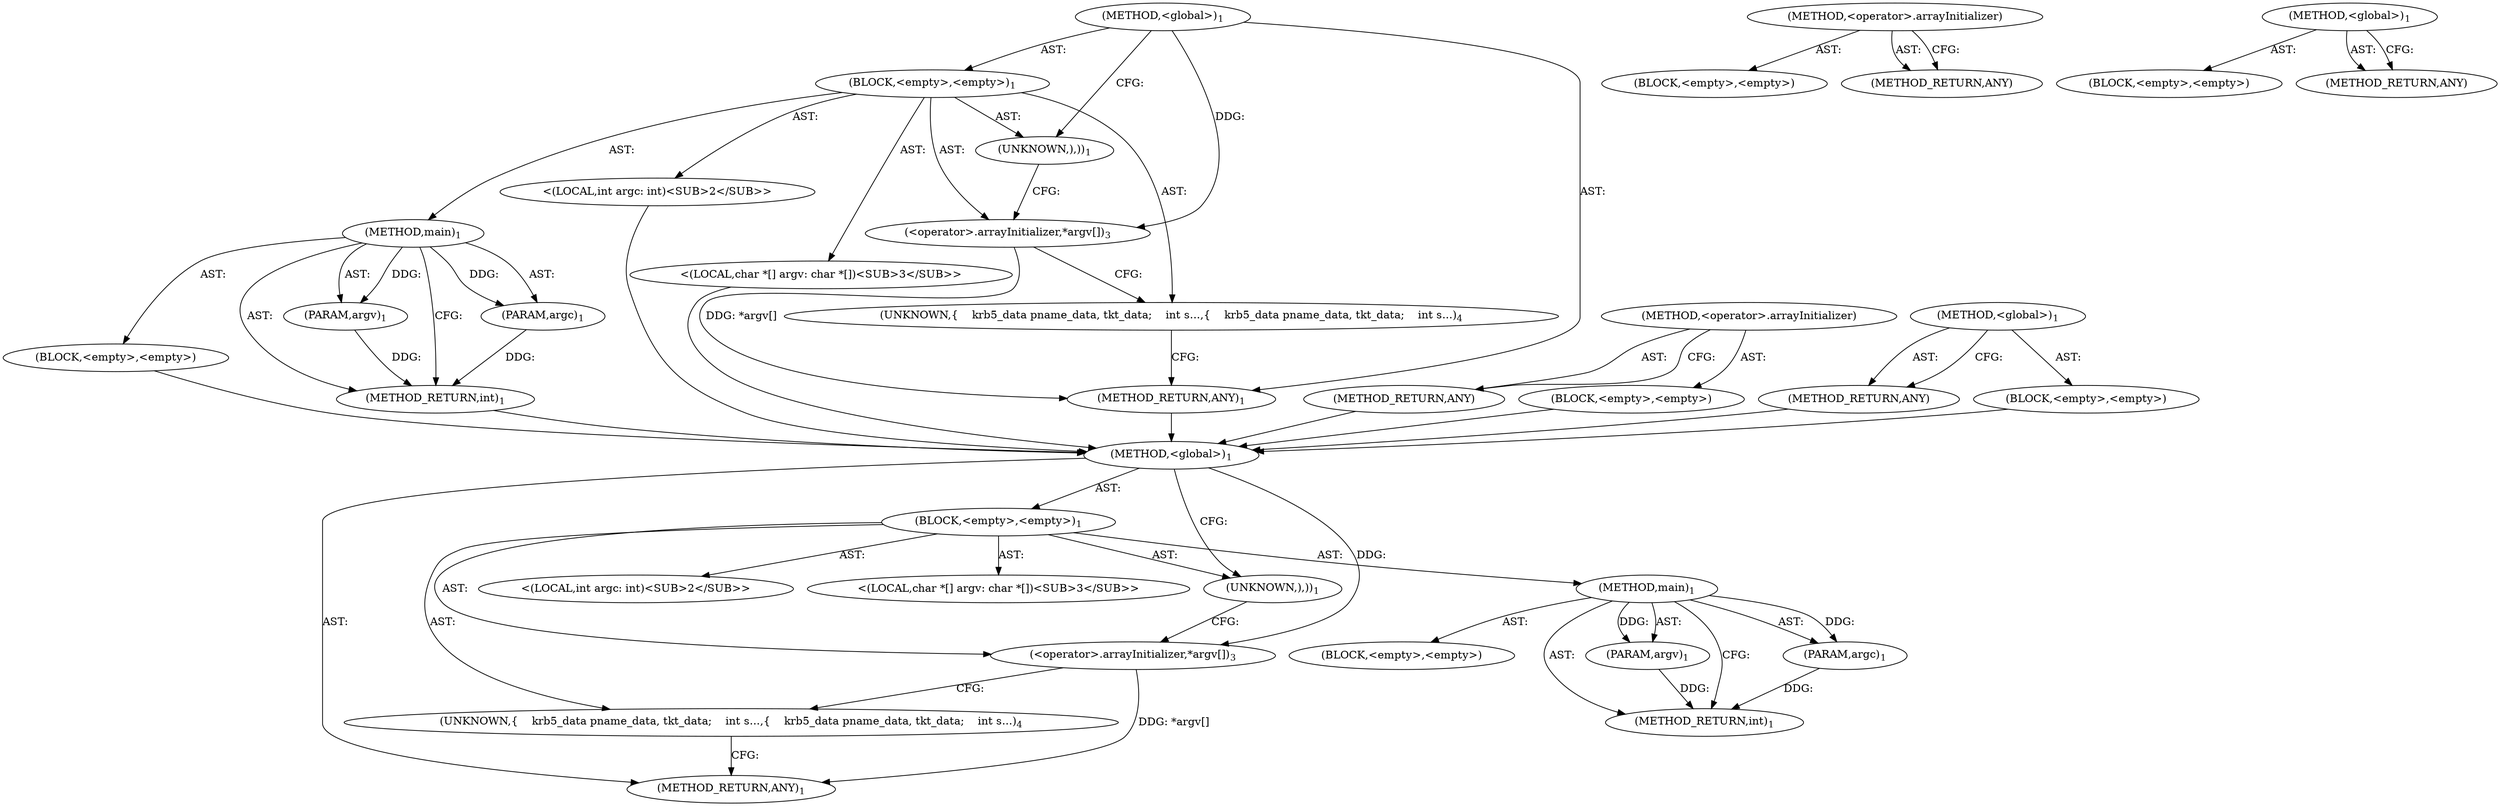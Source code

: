 digraph "&lt;global&gt;" {
vulnerable_6 [label=<(METHOD,&lt;global&gt;)<SUB>1</SUB>>];
vulnerable_7 [label=<(BLOCK,&lt;empty&gt;,&lt;empty&gt;)<SUB>1</SUB>>];
vulnerable_8 [label=<(METHOD,main)<SUB>1</SUB>>];
vulnerable_9 [label=<(PARAM,argc)<SUB>1</SUB>>];
vulnerable_10 [label=<(PARAM,argv)<SUB>1</SUB>>];
vulnerable_11 [label=<(BLOCK,&lt;empty&gt;,&lt;empty&gt;)>];
vulnerable_12 [label=<(METHOD_RETURN,int)<SUB>1</SUB>>];
vulnerable_14 [label=<(UNKNOWN,),))<SUB>1</SUB>>];
vulnerable_15 [label="<(LOCAL,int argc: int)<SUB>2</SUB>>"];
vulnerable_16 [label="<(LOCAL,char *[] argv: char *[])<SUB>3</SUB>>"];
vulnerable_17 [label=<(&lt;operator&gt;.arrayInitializer,*argv[])<SUB>3</SUB>>];
vulnerable_18 [label=<(UNKNOWN,{
    krb5_data pname_data, tkt_data;
    int s...,{
    krb5_data pname_data, tkt_data;
    int s...)<SUB>4</SUB>>];
vulnerable_19 [label=<(METHOD_RETURN,ANY)<SUB>1</SUB>>];
vulnerable_38 [label=<(METHOD,&lt;operator&gt;.arrayInitializer)>];
vulnerable_39 [label=<(BLOCK,&lt;empty&gt;,&lt;empty&gt;)>];
vulnerable_40 [label=<(METHOD_RETURN,ANY)>];
vulnerable_32 [label=<(METHOD,&lt;global&gt;)<SUB>1</SUB>>];
vulnerable_33 [label=<(BLOCK,&lt;empty&gt;,&lt;empty&gt;)>];
vulnerable_34 [label=<(METHOD_RETURN,ANY)>];
fixed_6 [label=<(METHOD,&lt;global&gt;)<SUB>1</SUB>>];
fixed_7 [label=<(BLOCK,&lt;empty&gt;,&lt;empty&gt;)<SUB>1</SUB>>];
fixed_8 [label=<(METHOD,main)<SUB>1</SUB>>];
fixed_9 [label=<(PARAM,argc)<SUB>1</SUB>>];
fixed_10 [label=<(PARAM,argv)<SUB>1</SUB>>];
fixed_11 [label=<(BLOCK,&lt;empty&gt;,&lt;empty&gt;)>];
fixed_12 [label=<(METHOD_RETURN,int)<SUB>1</SUB>>];
fixed_14 [label=<(UNKNOWN,),))<SUB>1</SUB>>];
fixed_15 [label="<(LOCAL,int argc: int)<SUB>2</SUB>>"];
fixed_16 [label="<(LOCAL,char *[] argv: char *[])<SUB>3</SUB>>"];
fixed_17 [label=<(&lt;operator&gt;.arrayInitializer,*argv[])<SUB>3</SUB>>];
fixed_18 [label=<(UNKNOWN,{
    krb5_data pname_data, tkt_data;
    int s...,{
    krb5_data pname_data, tkt_data;
    int s...)<SUB>4</SUB>>];
fixed_19 [label=<(METHOD_RETURN,ANY)<SUB>1</SUB>>];
fixed_38 [label=<(METHOD,&lt;operator&gt;.arrayInitializer)>];
fixed_39 [label=<(BLOCK,&lt;empty&gt;,&lt;empty&gt;)>];
fixed_40 [label=<(METHOD_RETURN,ANY)>];
fixed_32 [label=<(METHOD,&lt;global&gt;)<SUB>1</SUB>>];
fixed_33 [label=<(BLOCK,&lt;empty&gt;,&lt;empty&gt;)>];
fixed_34 [label=<(METHOD_RETURN,ANY)>];
vulnerable_6 -> vulnerable_7  [key=0, label="AST: "];
vulnerable_6 -> vulnerable_19  [key=0, label="AST: "];
vulnerable_6 -> vulnerable_14  [key=0, label="CFG: "];
vulnerable_6 -> vulnerable_17  [key=0, label="DDG: "];
vulnerable_7 -> vulnerable_8  [key=0, label="AST: "];
vulnerable_7 -> vulnerable_14  [key=0, label="AST: "];
vulnerable_7 -> vulnerable_15  [key=0, label="AST: "];
vulnerable_7 -> vulnerable_16  [key=0, label="AST: "];
vulnerable_7 -> vulnerable_17  [key=0, label="AST: "];
vulnerable_7 -> vulnerable_18  [key=0, label="AST: "];
vulnerable_8 -> vulnerable_9  [key=0, label="AST: "];
vulnerable_8 -> vulnerable_9  [key=1, label="DDG: "];
vulnerable_8 -> vulnerable_10  [key=0, label="AST: "];
vulnerable_8 -> vulnerable_10  [key=1, label="DDG: "];
vulnerable_8 -> vulnerable_11  [key=0, label="AST: "];
vulnerable_8 -> vulnerable_12  [key=0, label="AST: "];
vulnerable_8 -> vulnerable_12  [key=1, label="CFG: "];
vulnerable_9 -> vulnerable_12  [key=0, label="DDG: "];
vulnerable_10 -> vulnerable_12  [key=0, label="DDG: "];
vulnerable_14 -> vulnerable_17  [key=0, label="CFG: "];
vulnerable_17 -> vulnerable_18  [key=0, label="CFG: "];
vulnerable_17 -> vulnerable_19  [key=0, label="DDG: *argv[]"];
vulnerable_18 -> vulnerable_19  [key=0, label="CFG: "];
vulnerable_38 -> vulnerable_39  [key=0, label="AST: "];
vulnerable_38 -> vulnerable_40  [key=0, label="AST: "];
vulnerable_38 -> vulnerable_40  [key=1, label="CFG: "];
vulnerable_32 -> vulnerable_33  [key=0, label="AST: "];
vulnerable_32 -> vulnerable_34  [key=0, label="AST: "];
vulnerable_32 -> vulnerable_34  [key=1, label="CFG: "];
fixed_6 -> fixed_7  [key=0, label="AST: "];
fixed_6 -> fixed_19  [key=0, label="AST: "];
fixed_6 -> fixed_14  [key=0, label="CFG: "];
fixed_6 -> fixed_17  [key=0, label="DDG: "];
fixed_7 -> fixed_8  [key=0, label="AST: "];
fixed_7 -> fixed_14  [key=0, label="AST: "];
fixed_7 -> fixed_15  [key=0, label="AST: "];
fixed_7 -> fixed_16  [key=0, label="AST: "];
fixed_7 -> fixed_17  [key=0, label="AST: "];
fixed_7 -> fixed_18  [key=0, label="AST: "];
fixed_8 -> fixed_9  [key=0, label="AST: "];
fixed_8 -> fixed_9  [key=1, label="DDG: "];
fixed_8 -> fixed_10  [key=0, label="AST: "];
fixed_8 -> fixed_10  [key=1, label="DDG: "];
fixed_8 -> fixed_11  [key=0, label="AST: "];
fixed_8 -> fixed_12  [key=0, label="AST: "];
fixed_8 -> fixed_12  [key=1, label="CFG: "];
fixed_9 -> fixed_12  [key=0, label="DDG: "];
fixed_10 -> fixed_12  [key=0, label="DDG: "];
fixed_11 -> vulnerable_6  [key=0];
fixed_12 -> vulnerable_6  [key=0];
fixed_14 -> fixed_17  [key=0, label="CFG: "];
fixed_15 -> vulnerable_6  [key=0];
fixed_16 -> vulnerable_6  [key=0];
fixed_17 -> fixed_18  [key=0, label="CFG: "];
fixed_17 -> fixed_19  [key=0, label="DDG: *argv[]"];
fixed_18 -> fixed_19  [key=0, label="CFG: "];
fixed_19 -> vulnerable_6  [key=0];
fixed_38 -> fixed_39  [key=0, label="AST: "];
fixed_38 -> fixed_40  [key=0, label="AST: "];
fixed_38 -> fixed_40  [key=1, label="CFG: "];
fixed_39 -> vulnerable_6  [key=0];
fixed_40 -> vulnerable_6  [key=0];
fixed_32 -> fixed_33  [key=0, label="AST: "];
fixed_32 -> fixed_34  [key=0, label="AST: "];
fixed_32 -> fixed_34  [key=1, label="CFG: "];
fixed_33 -> vulnerable_6  [key=0];
fixed_34 -> vulnerable_6  [key=0];
}
